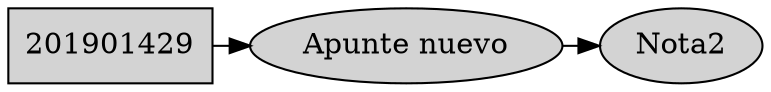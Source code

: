 digraph G {
node[shape=box style="radial"]
nodo201901429[label="201901429"];
nodo201901429->nodo201901429_1;
nodo201901429_1[label="Apunte nuevo", shape=oval]
nodo201901429_1->nodo201901429_2;
nodo201901429_2[label="Nota2", shape=oval]
{rank=same;nodo201901429;nodo201901429_1;nodo201901429_2;nodo201901429_2;}

}